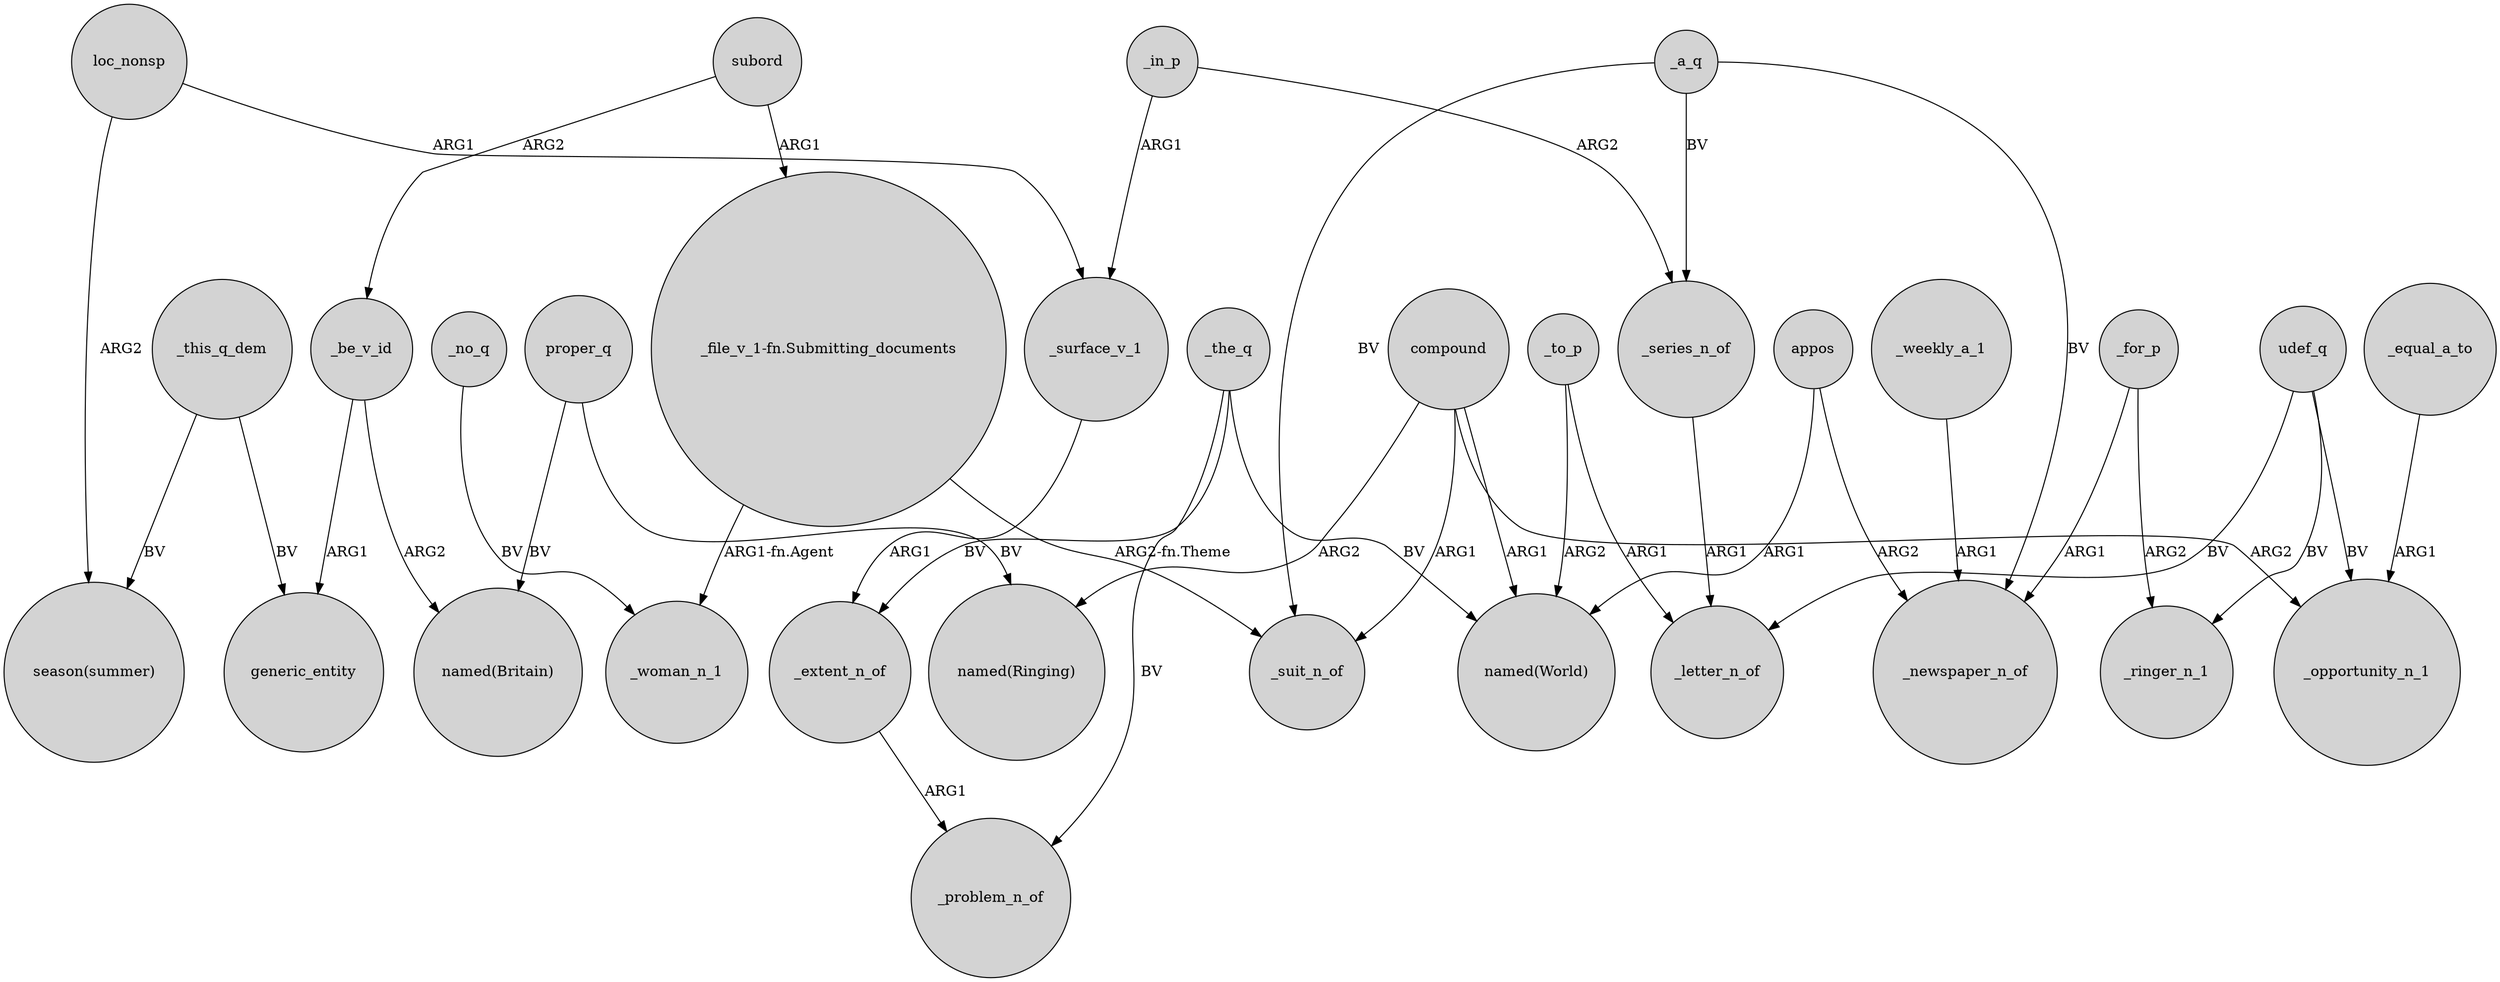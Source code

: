 digraph {
	node [shape=circle style=filled]
	_in_p -> _surface_v_1 [label=ARG1]
	compound -> _suit_n_of [label=ARG1]
	_this_q_dem -> "season(summer)" [label=BV]
	subord -> "_file_v_1-fn.Submitting_documents" [label=ARG1]
	_a_q -> _newspaper_n_of [label=BV]
	udef_q -> _letter_n_of [label=BV]
	_the_q -> _problem_n_of [label=BV]
	_be_v_id -> "named(Britain)" [label=ARG2]
	compound -> "named(Ringing)" [label=ARG2]
	_be_v_id -> generic_entity [label=ARG1]
	"_file_v_1-fn.Submitting_documents" -> _suit_n_of [label="ARG2-fn.Theme"]
	appos -> "named(World)" [label=ARG1]
	_the_q -> "named(World)" [label=BV]
	_surface_v_1 -> _extent_n_of [label=ARG1]
	_extent_n_of -> _problem_n_of [label=ARG1]
	_for_p -> _newspaper_n_of [label=ARG1]
	udef_q -> _opportunity_n_1 [label=BV]
	_weekly_a_1 -> _newspaper_n_of [label=ARG1]
	_for_p -> _ringer_n_1 [label=ARG2]
	_this_q_dem -> generic_entity [label=BV]
	_to_p -> _letter_n_of [label=ARG1]
	_a_q -> _series_n_of [label=BV]
	"_file_v_1-fn.Submitting_documents" -> _woman_n_1 [label="ARG1-fn.Agent"]
	compound -> "named(World)" [label=ARG1]
	_series_n_of -> _letter_n_of [label=ARG1]
	_no_q -> _woman_n_1 [label=BV]
	_a_q -> _suit_n_of [label=BV]
	compound -> _opportunity_n_1 [label=ARG2]
	_equal_a_to -> _opportunity_n_1 [label=ARG1]
	loc_nonsp -> _surface_v_1 [label=ARG1]
	loc_nonsp -> "season(summer)" [label=ARG2]
	appos -> _newspaper_n_of [label=ARG2]
	_in_p -> _series_n_of [label=ARG2]
	_the_q -> _extent_n_of [label=BV]
	_to_p -> "named(World)" [label=ARG2]
	udef_q -> _ringer_n_1 [label=BV]
	subord -> _be_v_id [label=ARG2]
	proper_q -> "named(Ringing)" [label=BV]
	proper_q -> "named(Britain)" [label=BV]
}
